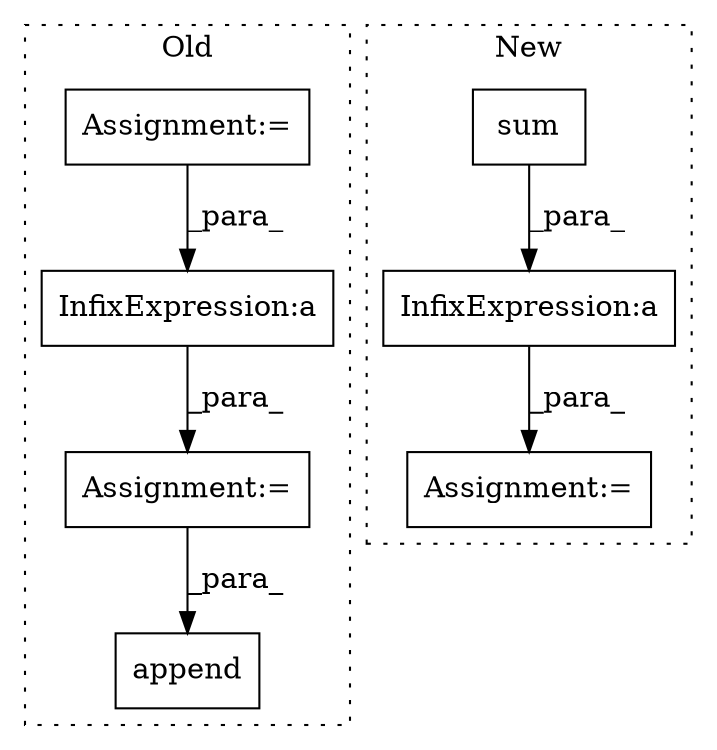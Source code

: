 digraph G {
subgraph cluster0 {
1 [label="append" a="32" s="9036,9045" l="7,1" shape="box"];
4 [label="Assignment:=" a="7" s="8690" l="1" shape="box"];
5 [label="Assignment:=" a="7" s="8358" l="1" shape="box"];
7 [label="InfixExpression:a" a="27" s="8696" l="3" shape="box"];
label = "Old";
style="dotted";
}
subgraph cluster1 {
2 [label="sum" a="32" s="8762,8778" l="4,1" shape="box"];
3 [label="Assignment:=" a="7" s="8928" l="1" shape="box"];
6 [label="InfixExpression:a" a="27" s="8942" l="3" shape="box"];
label = "New";
style="dotted";
}
2 -> 6 [label="_para_"];
4 -> 1 [label="_para_"];
5 -> 7 [label="_para_"];
6 -> 3 [label="_para_"];
7 -> 4 [label="_para_"];
}
